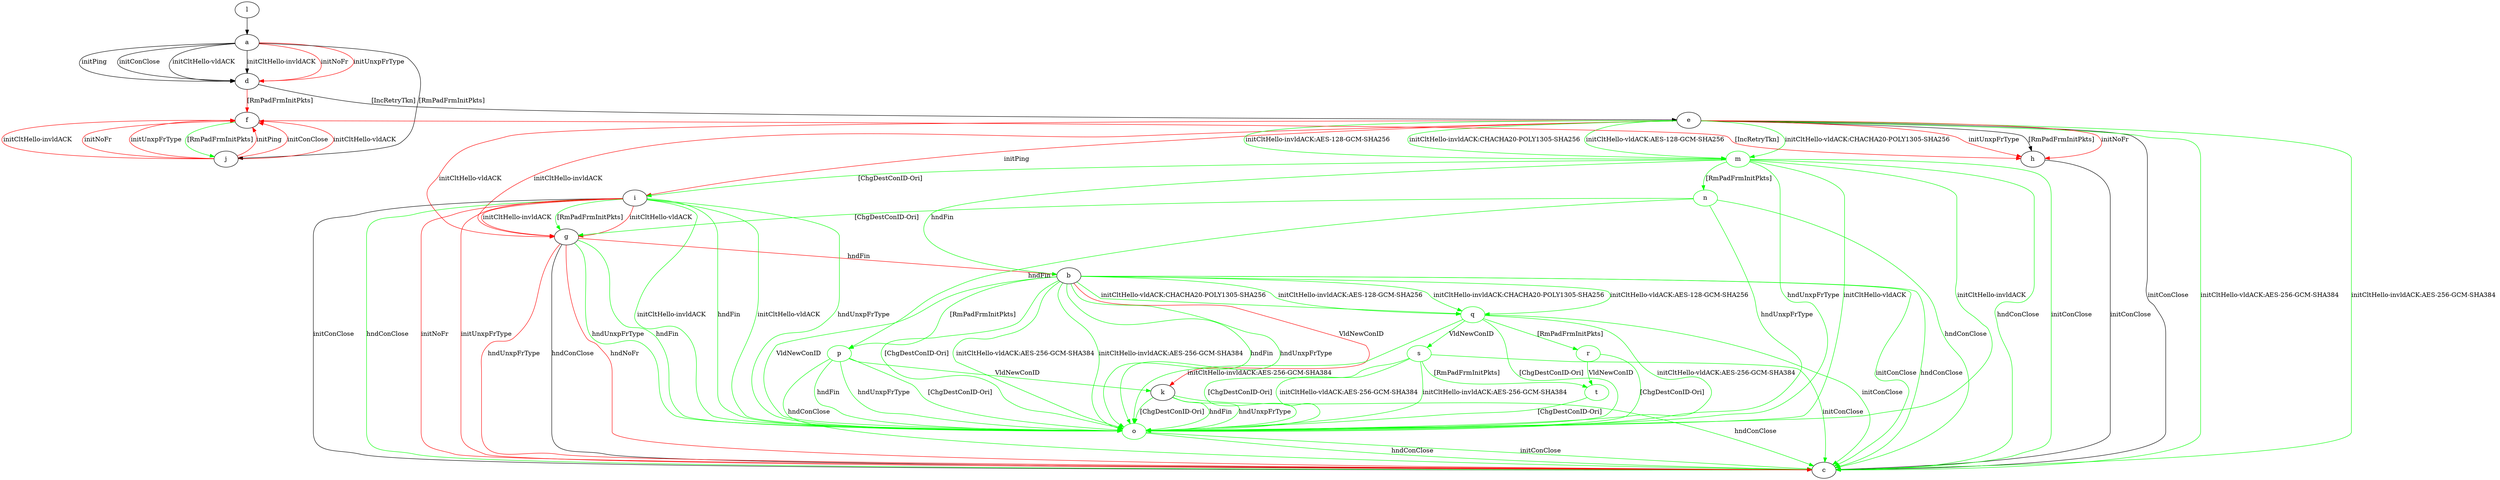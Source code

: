 digraph "" {
	a -> d	[key=0,
		label="initPing "];
	a -> d	[key=1,
		label="initConClose "];
	a -> d	[key=2,
		label="initCltHello-vldACK "];
	a -> d	[key=3,
		label="initCltHello-invldACK "];
	a -> d	[key=4,
		color=red,
		label="initNoFr "];
	a -> d	[key=5,
		color=red,
		label="initUnxpFrType "];
	a -> j	[key=0,
		label="[RmPadFrmInitPkts] "];
	b -> c	[key=0,
		color=green,
		label="initConClose "];
	b -> c	[key=1,
		color=green,
		label="hndConClose "];
	b -> k	[key=0,
		color=red,
		label="VldNewConID "];
	o	[color=green];
	b -> o	[key=0,
		color=green,
		label="initCltHello-vldACK:AES-256-GCM-SHA384 "];
	b -> o	[key=1,
		color=green,
		label="initCltHello-invldACK:AES-256-GCM-SHA384 "];
	b -> o	[key=2,
		color=green,
		label="hndFin "];
	b -> o	[key=3,
		color=green,
		label="hndUnxpFrType "];
	b -> o	[key=4,
		color=green,
		label="VldNewConID "];
	b -> o	[key=5,
		color=green,
		label="[ChgDestConID-Ori] "];
	p	[color=green];
	b -> p	[key=0,
		color=green,
		label="[RmPadFrmInitPkts] "];
	q	[color=green];
	b -> q	[key=0,
		color=green,
		label="initCltHello-vldACK:AES-128-GCM-SHA256 "];
	b -> q	[key=1,
		color=green,
		label="initCltHello-vldACK:CHACHA20-POLY1305-SHA256 "];
	b -> q	[key=2,
		color=green,
		label="initCltHello-invldACK:AES-128-GCM-SHA256 "];
	b -> q	[key=3,
		color=green,
		label="initCltHello-invldACK:CHACHA20-POLY1305-SHA256 "];
	d -> e	[key=0,
		label="[IncRetryTkn] "];
	d -> f	[key=0,
		color=red,
		label="[RmPadFrmInitPkts] "];
	e -> c	[key=0,
		label="initConClose "];
	e -> c	[key=1,
		color=green,
		label="initCltHello-vldACK:AES-256-GCM-SHA384 "];
	e -> c	[key=2,
		color=green,
		label="initCltHello-invldACK:AES-256-GCM-SHA384 "];
	e -> g	[key=0,
		color=red,
		label="initCltHello-vldACK "];
	e -> g	[key=1,
		color=red,
		label="initCltHello-invldACK "];
	e -> h	[key=0,
		label="[RmPadFrmInitPkts] "];
	e -> h	[key=1,
		color=red,
		label="initNoFr "];
	e -> h	[key=2,
		color=red,
		label="initUnxpFrType "];
	e -> i	[key=0,
		color=red,
		label="initPing "];
	m	[color=green];
	e -> m	[key=0,
		color=green,
		label="initCltHello-vldACK:AES-128-GCM-SHA256 "];
	e -> m	[key=1,
		color=green,
		label="initCltHello-vldACK:CHACHA20-POLY1305-SHA256 "];
	e -> m	[key=2,
		color=green,
		label="initCltHello-invldACK:AES-128-GCM-SHA256 "];
	e -> m	[key=3,
		color=green,
		label="initCltHello-invldACK:CHACHA20-POLY1305-SHA256 "];
	f -> h	[key=0,
		color=red,
		label="[IncRetryTkn] "];
	f -> j	[key=0,
		color=green,
		label="[RmPadFrmInitPkts] "];
	g -> b	[key=0,
		color=red,
		label="hndFin "];
	g -> c	[key=0,
		label="hndConClose "];
	g -> c	[key=1,
		color=red,
		label="hndNoFr "];
	g -> c	[key=2,
		color=red,
		label="hndUnxpFrType "];
	g -> o	[key=0,
		color=green,
		label="hndFin "];
	g -> o	[key=1,
		color=green,
		label="hndUnxpFrType "];
	h -> c	[key=0,
		label="initConClose "];
	i -> c	[key=0,
		label="initConClose "];
	i -> c	[key=1,
		color=green,
		label="hndConClose "];
	i -> c	[key=2,
		color=red,
		label="initNoFr "];
	i -> c	[key=3,
		color=red,
		label="initUnxpFrType "];
	i -> g	[key=0,
		color=green,
		label="[RmPadFrmInitPkts] "];
	i -> g	[key=1,
		color=red,
		label="initCltHello-vldACK "];
	i -> g	[key=2,
		color=red,
		label="initCltHello-invldACK "];
	i -> o	[key=0,
		color=green,
		label="initCltHello-vldACK "];
	i -> o	[key=1,
		color=green,
		label="initCltHello-invldACK "];
	i -> o	[key=2,
		color=green,
		label="hndFin "];
	i -> o	[key=3,
		color=green,
		label="hndUnxpFrType "];
	j -> f	[key=0,
		color=red,
		label="initPing "];
	j -> f	[key=1,
		color=red,
		label="initConClose "];
	j -> f	[key=2,
		color=red,
		label="initCltHello-vldACK "];
	j -> f	[key=3,
		color=red,
		label="initCltHello-invldACK "];
	j -> f	[key=4,
		color=red,
		label="initNoFr "];
	j -> f	[key=5,
		color=red,
		label="initUnxpFrType "];
	k -> c	[key=0,
		color=green,
		label="hndConClose "];
	k -> o	[key=0,
		color=green,
		label="hndFin "];
	k -> o	[key=1,
		color=green,
		label="hndUnxpFrType "];
	k -> o	[key=2,
		color=green,
		label="[ChgDestConID-Ori] "];
	l -> a	[key=0];
	m -> b	[key=0,
		color=green,
		label="hndFin "];
	m -> c	[key=0,
		color=green,
		label="initConClose "];
	m -> c	[key=1,
		color=green,
		label="hndConClose "];
	m -> i	[key=0,
		color=green,
		label="[ChgDestConID-Ori] "];
	n	[color=green];
	m -> n	[key=0,
		color=green,
		label="[RmPadFrmInitPkts] "];
	m -> o	[key=0,
		color=green,
		label="initCltHello-vldACK "];
	m -> o	[key=1,
		color=green,
		label="initCltHello-invldACK "];
	m -> o	[key=2,
		color=green,
		label="hndUnxpFrType "];
	n -> c	[key=0,
		color=green,
		label="hndConClose "];
	n -> g	[key=0,
		color=green,
		label="[ChgDestConID-Ori] "];
	n -> o	[key=0,
		color=green,
		label="hndUnxpFrType "];
	n -> p	[key=0,
		color=green,
		label="hndFin "];
	o -> c	[key=0,
		color=green,
		label="initConClose "];
	o -> c	[key=1,
		color=green,
		label="hndConClose "];
	p -> c	[key=0,
		color=green,
		label="hndConClose "];
	p -> k	[key=0,
		color=green,
		label="VldNewConID "];
	p -> o	[key=0,
		color=green,
		label="hndFin "];
	p -> o	[key=1,
		color=green,
		label="hndUnxpFrType "];
	p -> o	[key=2,
		color=green,
		label="[ChgDestConID-Ori] "];
	q -> c	[key=0,
		color=green,
		label="initConClose "];
	q -> o	[key=0,
		color=green,
		label="initCltHello-vldACK:AES-256-GCM-SHA384 "];
	q -> o	[key=1,
		color=green,
		label="initCltHello-invldACK:AES-256-GCM-SHA384 "];
	q -> o	[key=2,
		color=green,
		label="[ChgDestConID-Ori] "];
	r	[color=green];
	q -> r	[key=0,
		color=green,
		label="[RmPadFrmInitPkts] "];
	s	[color=green];
	q -> s	[key=0,
		color=green,
		label="VldNewConID "];
	r -> o	[key=0,
		color=green,
		label="[ChgDestConID-Ori] "];
	t	[color=green];
	r -> t	[key=0,
		color=green,
		label="VldNewConID "];
	s -> c	[key=0,
		color=green,
		label="initConClose "];
	s -> o	[key=0,
		color=green,
		label="initCltHello-vldACK:AES-256-GCM-SHA384 "];
	s -> o	[key=1,
		color=green,
		label="initCltHello-invldACK:AES-256-GCM-SHA384 "];
	s -> o	[key=2,
		color=green,
		label="[ChgDestConID-Ori] "];
	s -> t	[key=0,
		color=green,
		label="[RmPadFrmInitPkts] "];
	t -> o	[key=0,
		color=green,
		label="[ChgDestConID-Ori] "];
}
